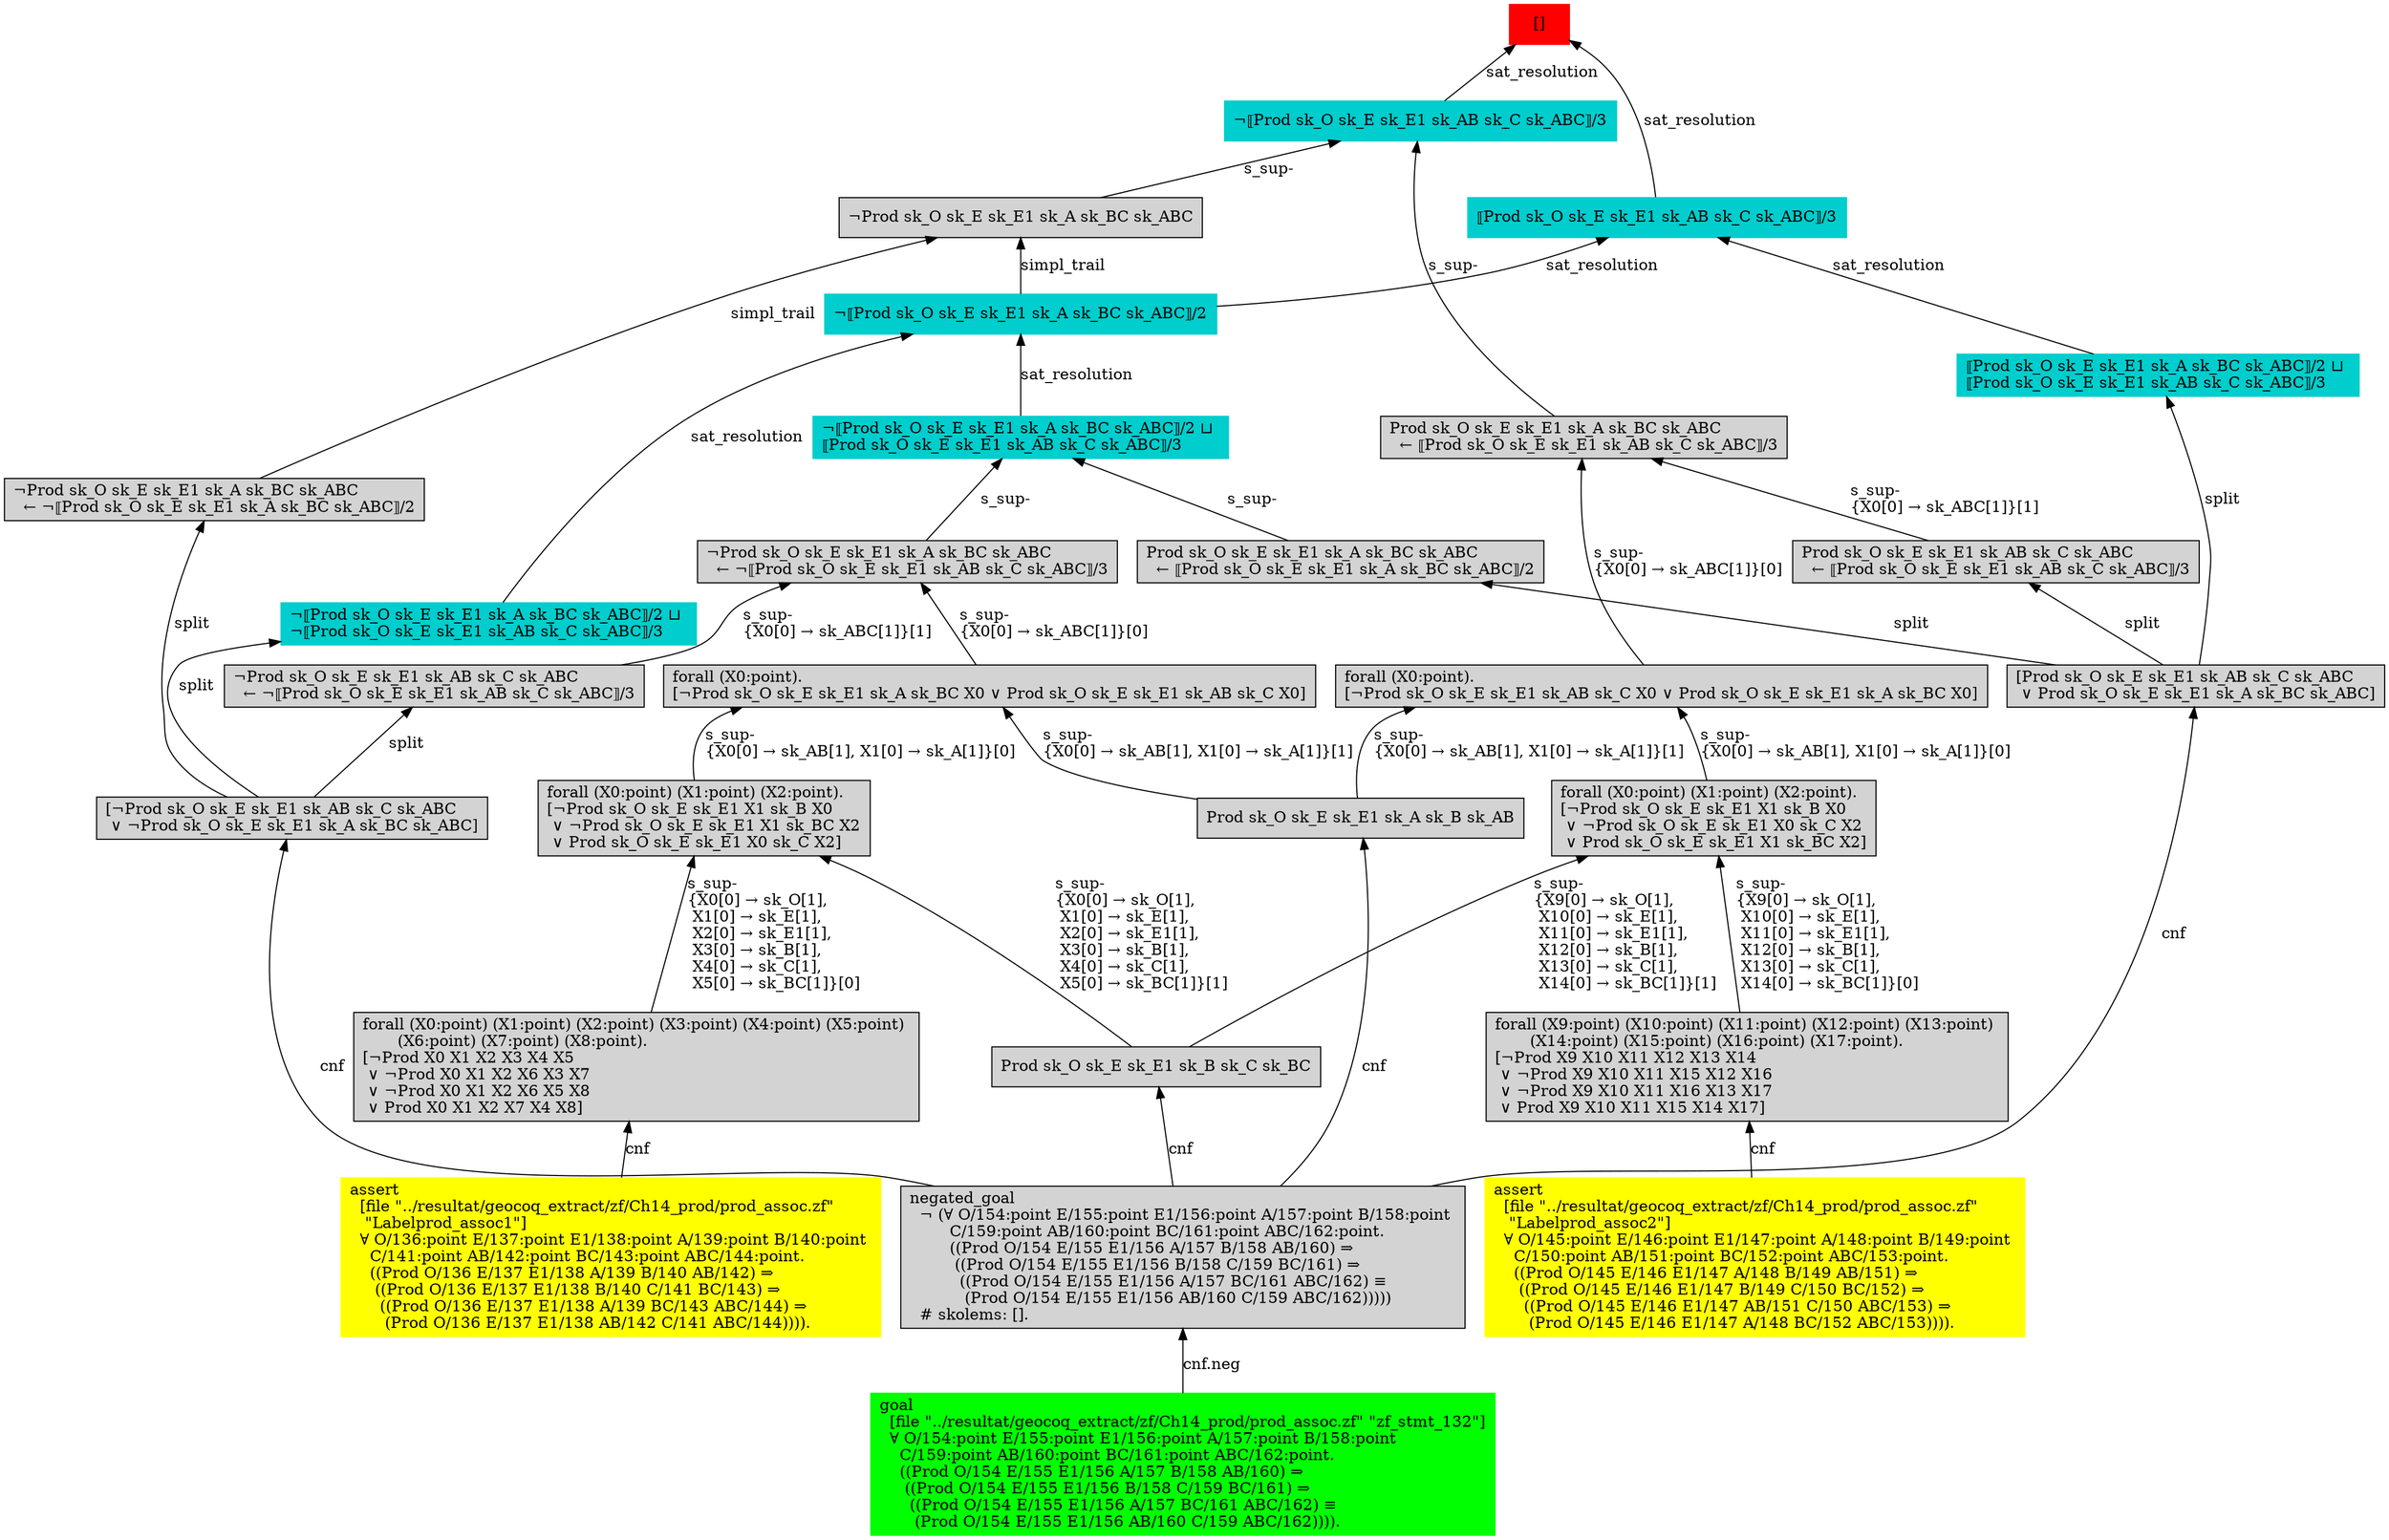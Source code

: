 digraph "unsat_graph" {
  vertex_0 [color=red, label="[]", shape=box, style=filled];
  vertex_0 -> vertex_1 [label="sat_resolution", dir="back"];
  vertex_1 [color=cyan3, shape=box, label="¬⟦Prod sk_O sk_E sk_E1 sk_AB sk_C sk_ABC⟧/3\l", style=filled];
  vertex_1 -> vertex_2 [label="s_sup-\l", dir="back"];
  vertex_2 [shape=box, label="¬Prod sk_O sk_E sk_E1 sk_A sk_BC sk_ABC\l", style=filled];
  vertex_2 -> vertex_3 [label="simpl_trail", dir="back"];
  vertex_3 [color=cyan3, shape=box, label="¬⟦Prod sk_O sk_E sk_E1 sk_A sk_BC sk_ABC⟧/2\l", style=filled];
  vertex_3 -> vertex_4 [label="sat_resolution", dir="back"];
  vertex_4 [color=cyan3, shape=box, label="¬⟦Prod sk_O sk_E sk_E1 sk_A sk_BC sk_ABC⟧/2 ⊔ \l¬⟦Prod sk_O sk_E sk_E1 sk_AB sk_C sk_ABC⟧/3\l", style=filled];
  vertex_4 -> vertex_5 [label="split", dir="back"];
  vertex_5 [shape=box, label="[¬Prod sk_O sk_E sk_E1 sk_AB sk_C sk_ABC\l ∨ ¬Prod sk_O sk_E sk_E1 sk_A sk_BC sk_ABC]\l", style=filled];
  vertex_5 -> vertex_6 [label="cnf", dir="back"];
  vertex_6 [shape=box, label="negated_goal\l  ¬ (∀ O/154:point E/155:point E1/156:point A/157:point B/158:point \l        C/159:point AB/160:point BC/161:point ABC/162:point.\l        ((Prod O/154 E/155 E1/156 A/157 B/158 AB/160) ⇒\l         ((Prod O/154 E/155 E1/156 B/158 C/159 BC/161) ⇒\l          ((Prod O/154 E/155 E1/156 A/157 BC/161 ABC/162) ≡\l           (Prod O/154 E/155 E1/156 AB/160 C/159 ABC/162)))))\l  # skolems: [].\l", style=filled];
  vertex_6 -> vertex_7 [label="cnf.neg", dir="back"];
  vertex_7 [color=green, shape=box, label="goal\l  [file \"../resultat/geocoq_extract/zf/Ch14_prod/prod_assoc.zf\" \"zf_stmt_132\"]\l  ∀ O/154:point E/155:point E1/156:point A/157:point B/158:point \l    C/159:point AB/160:point BC/161:point ABC/162:point.\l    ((Prod O/154 E/155 E1/156 A/157 B/158 AB/160) ⇒\l     ((Prod O/154 E/155 E1/156 B/158 C/159 BC/161) ⇒\l      ((Prod O/154 E/155 E1/156 A/157 BC/161 ABC/162) ≡\l       (Prod O/154 E/155 E1/156 AB/160 C/159 ABC/162)))).\l", style=filled];
  vertex_3 -> vertex_8 [label="sat_resolution", dir="back"];
  vertex_8 [color=cyan3, shape=box, label="¬⟦Prod sk_O sk_E sk_E1 sk_A sk_BC sk_ABC⟧/2 ⊔ \l⟦Prod sk_O sk_E sk_E1 sk_AB sk_C sk_ABC⟧/3\l", style=filled];
  vertex_8 -> vertex_9 [label="s_sup-\l", dir="back"];
  vertex_9 [shape=box, label="¬Prod sk_O sk_E sk_E1 sk_A sk_BC sk_ABC\l  ← ¬⟦Prod sk_O sk_E sk_E1 sk_AB sk_C sk_ABC⟧/3\l", style=filled];
  vertex_9 -> vertex_10 [label="s_sup-\l\{X0[0] → sk_ABC[1]\}[1]\l", dir="back"];
  vertex_10 [shape=box, label="¬Prod sk_O sk_E sk_E1 sk_AB sk_C sk_ABC\l  ← ¬⟦Prod sk_O sk_E sk_E1 sk_AB sk_C sk_ABC⟧/3\l", style=filled];
  vertex_10 -> vertex_5 [label="split", dir="back"];
  vertex_9 -> vertex_11 [label="s_sup-\l\{X0[0] → sk_ABC[1]\}[0]\l", dir="back"];
  vertex_11 [shape=box, label="forall (X0:point).\l[¬Prod sk_O sk_E sk_E1 sk_A sk_BC X0 ∨ Prod sk_O sk_E sk_E1 sk_AB sk_C X0]\l", style=filled];
  vertex_11 -> vertex_12 [label="s_sup-\l\{X0[0] → sk_AB[1], X1[0] → sk_A[1]\}[0]\l", dir="back"];
  vertex_12 [shape=box, label="forall (X0:point) (X1:point) (X2:point).\l[¬Prod sk_O sk_E sk_E1 X1 sk_B X0\l ∨ ¬Prod sk_O sk_E sk_E1 X1 sk_BC X2\l ∨ Prod sk_O sk_E sk_E1 X0 sk_C X2]\l", style=filled];
  vertex_12 -> vertex_13 [label="s_sup-\l\{X0[0] → sk_O[1], \l X1[0] → sk_E[1], \l X2[0] → sk_E1[1], \l X3[0] → sk_B[1], \l X4[0] → sk_C[1], \l X5[0] → sk_BC[1]\}[0]\l", dir="back"];
  vertex_13 [shape=box, label="forall (X0:point) (X1:point) (X2:point) (X3:point) (X4:point) (X5:point) \l       (X6:point) (X7:point) (X8:point).\l[¬Prod X0 X1 X2 X3 X4 X5\l ∨ ¬Prod X0 X1 X2 X6 X3 X7\l ∨ ¬Prod X0 X1 X2 X6 X5 X8\l ∨ Prod X0 X1 X2 X7 X4 X8]\l", style=filled];
  vertex_13 -> vertex_14 [label="cnf", dir="back"];
  vertex_14 [color=yellow, shape=box, label="assert\l  [file \"../resultat/geocoq_extract/zf/Ch14_prod/prod_assoc.zf\" \l   \"Labelprod_assoc1\"]\l  ∀ O/136:point E/137:point E1/138:point A/139:point B/140:point \l    C/141:point AB/142:point BC/143:point ABC/144:point.\l    ((Prod O/136 E/137 E1/138 A/139 B/140 AB/142) ⇒\l     ((Prod O/136 E/137 E1/138 B/140 C/141 BC/143) ⇒\l      ((Prod O/136 E/137 E1/138 A/139 BC/143 ABC/144) ⇒\l       (Prod O/136 E/137 E1/138 AB/142 C/141 ABC/144)))).\l", style=filled];
  vertex_12 -> vertex_15 [label="s_sup-\l\{X0[0] → sk_O[1], \l X1[0] → sk_E[1], \l X2[0] → sk_E1[1], \l X3[0] → sk_B[1], \l X4[0] → sk_C[1], \l X5[0] → sk_BC[1]\}[1]\l", dir="back"];
  vertex_15 [shape=box, label="Prod sk_O sk_E sk_E1 sk_B sk_C sk_BC\l", style=filled];
  vertex_15 -> vertex_6 [label="cnf", dir="back"];
  vertex_11 -> vertex_16 [label="s_sup-\l\{X0[0] → sk_AB[1], X1[0] → sk_A[1]\}[1]\l", dir="back"];
  vertex_16 [shape=box, label="Prod sk_O sk_E sk_E1 sk_A sk_B sk_AB\l", style=filled];
  vertex_16 -> vertex_6 [label="cnf", dir="back"];
  vertex_8 -> vertex_17 [label="s_sup-\l", dir="back"];
  vertex_17 [shape=box, label="Prod sk_O sk_E sk_E1 sk_A sk_BC sk_ABC\l  ← ⟦Prod sk_O sk_E sk_E1 sk_A sk_BC sk_ABC⟧/2\l", style=filled];
  vertex_17 -> vertex_18 [label="split", dir="back"];
  vertex_18 [shape=box, label="[Prod sk_O sk_E sk_E1 sk_AB sk_C sk_ABC\l ∨ Prod sk_O sk_E sk_E1 sk_A sk_BC sk_ABC]\l", style=filled];
  vertex_18 -> vertex_6 [label="cnf", dir="back"];
  vertex_2 -> vertex_19 [label="simpl_trail", dir="back"];
  vertex_19 [shape=box, label="¬Prod sk_O sk_E sk_E1 sk_A sk_BC sk_ABC\l  ← ¬⟦Prod sk_O sk_E sk_E1 sk_A sk_BC sk_ABC⟧/2\l", style=filled];
  vertex_19 -> vertex_5 [label="split", dir="back"];
  vertex_1 -> vertex_20 [label="s_sup-\l", dir="back"];
  vertex_20 [shape=box, label="Prod sk_O sk_E sk_E1 sk_A sk_BC sk_ABC\l  ← ⟦Prod sk_O sk_E sk_E1 sk_AB sk_C sk_ABC⟧/3\l", style=filled];
  vertex_20 -> vertex_21 [label="s_sup-\l\{X0[0] → sk_ABC[1]\}[0]\l", dir="back"];
  vertex_21 [shape=box, label="forall (X0:point).\l[¬Prod sk_O sk_E sk_E1 sk_AB sk_C X0 ∨ Prod sk_O sk_E sk_E1 sk_A sk_BC X0]\l", style=filled];
  vertex_21 -> vertex_22 [label="s_sup-\l\{X0[0] → sk_AB[1], X1[0] → sk_A[1]\}[0]\l", dir="back"];
  vertex_22 [shape=box, label="forall (X0:point) (X1:point) (X2:point).\l[¬Prod sk_O sk_E sk_E1 X1 sk_B X0\l ∨ ¬Prod sk_O sk_E sk_E1 X0 sk_C X2\l ∨ Prod sk_O sk_E sk_E1 X1 sk_BC X2]\l", style=filled];
  vertex_22 -> vertex_23 [label="s_sup-\l\{X9[0] → sk_O[1], \l X10[0] → sk_E[1], \l X11[0] → sk_E1[1], \l X12[0] → sk_B[1], \l X13[0] → sk_C[1], \l X14[0] → sk_BC[1]\}[0]\l", dir="back"];
  vertex_23 [shape=box, label="forall (X9:point) (X10:point) (X11:point) (X12:point) (X13:point) \l       (X14:point) (X15:point) (X16:point) (X17:point).\l[¬Prod X9 X10 X11 X12 X13 X14\l ∨ ¬Prod X9 X10 X11 X15 X12 X16\l ∨ ¬Prod X9 X10 X11 X16 X13 X17\l ∨ Prod X9 X10 X11 X15 X14 X17]\l", style=filled];
  vertex_23 -> vertex_24 [label="cnf", dir="back"];
  vertex_24 [color=yellow, shape=box, label="assert\l  [file \"../resultat/geocoq_extract/zf/Ch14_prod/prod_assoc.zf\" \l   \"Labelprod_assoc2\"]\l  ∀ O/145:point E/146:point E1/147:point A/148:point B/149:point \l    C/150:point AB/151:point BC/152:point ABC/153:point.\l    ((Prod O/145 E/146 E1/147 A/148 B/149 AB/151) ⇒\l     ((Prod O/145 E/146 E1/147 B/149 C/150 BC/152) ⇒\l      ((Prod O/145 E/146 E1/147 AB/151 C/150 ABC/153) ⇒\l       (Prod O/145 E/146 E1/147 A/148 BC/152 ABC/153)))).\l", style=filled];
  vertex_22 -> vertex_15 [label="s_sup-\l\{X9[0] → sk_O[1], \l X10[0] → sk_E[1], \l X11[0] → sk_E1[1], \l X12[0] → sk_B[1], \l X13[0] → sk_C[1], \l X14[0] → sk_BC[1]\}[1]\l", dir="back"];
  vertex_21 -> vertex_16 [label="s_sup-\l\{X0[0] → sk_AB[1], X1[0] → sk_A[1]\}[1]\l", dir="back"];
  vertex_20 -> vertex_25 [label="s_sup-\l\{X0[0] → sk_ABC[1]\}[1]\l", dir="back"];
  vertex_25 [shape=box, label="Prod sk_O sk_E sk_E1 sk_AB sk_C sk_ABC\l  ← ⟦Prod sk_O sk_E sk_E1 sk_AB sk_C sk_ABC⟧/3\l", style=filled];
  vertex_25 -> vertex_18 [label="split", dir="back"];
  vertex_0 -> vertex_26 [label="sat_resolution", dir="back"];
  vertex_26 [color=cyan3, shape=box, label="⟦Prod sk_O sk_E sk_E1 sk_AB sk_C sk_ABC⟧/3\l", style=filled];
  vertex_26 -> vertex_3 [label="sat_resolution", dir="back"];
  vertex_26 -> vertex_27 [label="sat_resolution", dir="back"];
  vertex_27 [color=cyan3, shape=box, label="⟦Prod sk_O sk_E sk_E1 sk_A sk_BC sk_ABC⟧/2 ⊔ \l⟦Prod sk_O sk_E sk_E1 sk_AB sk_C sk_ABC⟧/3\l", style=filled];
  vertex_27 -> vertex_18 [label="split", dir="back"];
  }


